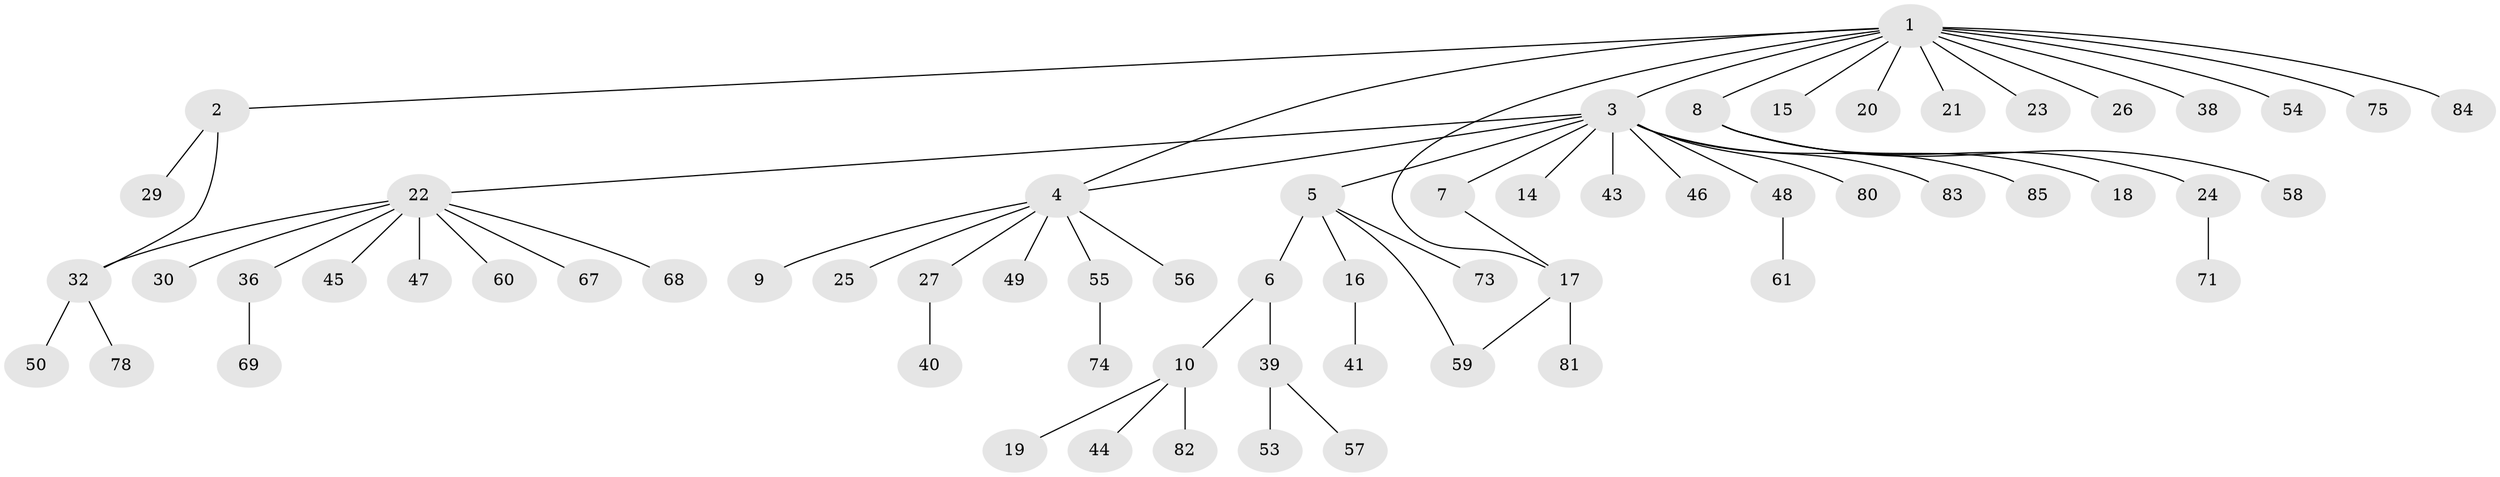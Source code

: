// Generated by graph-tools (version 1.1) at 2025/51/02/27/25 19:51:55]
// undirected, 63 vertices, 66 edges
graph export_dot {
graph [start="1"]
  node [color=gray90,style=filled];
  1 [super="+79"];
  2 [super="+70"];
  3 [super="+33"];
  4 [super="+62"];
  5 [super="+35"];
  6;
  7 [super="+12"];
  8 [super="+11"];
  9;
  10 [super="+13"];
  14;
  15 [super="+76"];
  16 [super="+37"];
  17 [super="+28"];
  18;
  19;
  20;
  21;
  22 [super="+31"];
  23;
  24 [super="+52"];
  25;
  26 [super="+34"];
  27;
  29;
  30;
  32 [super="+66"];
  36;
  38 [super="+42"];
  39 [super="+51"];
  40 [super="+72"];
  41;
  43;
  44;
  45;
  46 [super="+77"];
  47 [super="+63"];
  48;
  49;
  50;
  53;
  54 [super="+65"];
  55;
  56;
  57;
  58;
  59;
  60;
  61 [super="+64"];
  67;
  68;
  69;
  71;
  73;
  74;
  75;
  78;
  80;
  81;
  82;
  83;
  84;
  85;
  1 -- 2;
  1 -- 3;
  1 -- 4;
  1 -- 8;
  1 -- 15;
  1 -- 20;
  1 -- 21;
  1 -- 23;
  1 -- 26;
  1 -- 38;
  1 -- 54;
  1 -- 75;
  1 -- 84;
  1 -- 17;
  2 -- 29;
  2 -- 32;
  3 -- 4;
  3 -- 5;
  3 -- 7;
  3 -- 14;
  3 -- 22;
  3 -- 43;
  3 -- 46;
  3 -- 80;
  3 -- 83;
  3 -- 48;
  3 -- 85;
  4 -- 9;
  4 -- 25;
  4 -- 27;
  4 -- 49;
  4 -- 55;
  4 -- 56;
  5 -- 6;
  5 -- 16;
  5 -- 59;
  5 -- 73;
  6 -- 10;
  6 -- 39;
  7 -- 17;
  8 -- 18;
  8 -- 24;
  8 -- 58;
  10 -- 82;
  10 -- 19;
  10 -- 44;
  16 -- 41;
  17 -- 59;
  17 -- 81;
  22 -- 30;
  22 -- 32;
  22 -- 36;
  22 -- 45;
  22 -- 47;
  22 -- 60;
  22 -- 67;
  22 -- 68;
  24 -- 71;
  27 -- 40;
  32 -- 50;
  32 -- 78;
  36 -- 69;
  39 -- 57;
  39 -- 53;
  48 -- 61;
  55 -- 74;
}
